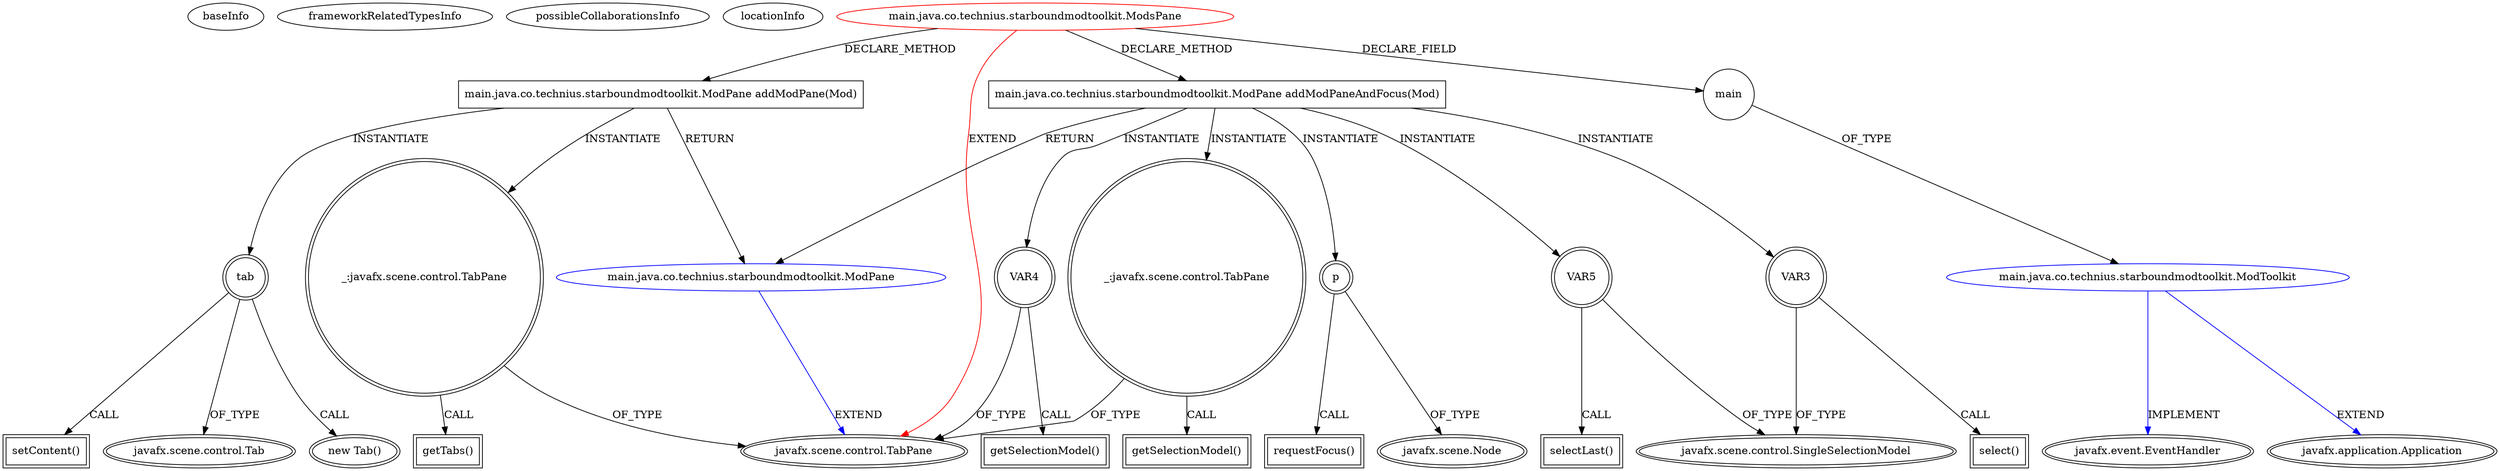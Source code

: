 digraph {
baseInfo[graphId=1418,category="extension_graph",isAnonymous=false,possibleRelation=true]
frameworkRelatedTypesInfo[0="javafx.scene.control.TabPane"]
possibleCollaborationsInfo[0="1418~CLIENT_METHOD_DECLARATION-RETURN_TYPE-CLIENT_METHOD_DECLARATION-RETURN_TYPE-~javafx.scene.control.TabPane ~javafx.scene.control.TabPane ~false~false",1="1418~FIELD_DECLARATION-~javafx.scene.control.TabPane ~javafx.application.Application javafx.event.EventHandler ~false~false"]
locationInfo[projectName="Technius-Starbound-Mod-Toolkit",filePath="/Technius-Starbound-Mod-Toolkit/Starbound-Mod-Toolkit-master/src/main/java/co/technius/starboundmodtoolkit/ModsPane.java",contextSignature="ModsPane",graphId="1418"]
0[label="main.java.co.technius.starboundmodtoolkit.ModsPane",vertexType="ROOT_CLIENT_CLASS_DECLARATION",isFrameworkType=false,color=red]
1[label="javafx.scene.control.TabPane",vertexType="FRAMEWORK_CLASS_TYPE",isFrameworkType=true,peripheries=2]
2[label="main",vertexType="FIELD_DECLARATION",isFrameworkType=false,shape=circle]
3[label="main.java.co.technius.starboundmodtoolkit.ModToolkit",vertexType="REFERENCE_CLIENT_CLASS_DECLARATION",isFrameworkType=false,color=blue]
4[label="javafx.application.Application",vertexType="FRAMEWORK_CLASS_TYPE",isFrameworkType=true,peripheries=2]
5[label="javafx.event.EventHandler",vertexType="FRAMEWORK_INTERFACE_TYPE",isFrameworkType=true,peripheries=2]
6[label="main.java.co.technius.starboundmodtoolkit.ModPane addModPane(Mod)",vertexType="CLIENT_METHOD_DECLARATION",isFrameworkType=false,shape=box]
7[label="main.java.co.technius.starboundmodtoolkit.ModPane",vertexType="REFERENCE_CLIENT_CLASS_DECLARATION",isFrameworkType=false,color=blue]
10[label="tab",vertexType="VARIABLE_EXPRESION",isFrameworkType=true,peripheries=2,shape=circle]
11[label="javafx.scene.control.Tab",vertexType="FRAMEWORK_CLASS_TYPE",isFrameworkType=true,peripheries=2]
9[label="new Tab()",vertexType="CONSTRUCTOR_CALL",isFrameworkType=true,peripheries=2]
13[label="setContent()",vertexType="INSIDE_CALL",isFrameworkType=true,peripheries=2,shape=box]
14[label="_:javafx.scene.control.TabPane",vertexType="VARIABLE_EXPRESION",isFrameworkType=true,peripheries=2,shape=circle]
15[label="getTabs()",vertexType="INSIDE_CALL",isFrameworkType=true,peripheries=2,shape=box]
17[label="main.java.co.technius.starboundmodtoolkit.ModPane addModPaneAndFocus(Mod)",vertexType="CLIENT_METHOD_DECLARATION",isFrameworkType=false,shape=box]
19[label="VAR3",vertexType="VARIABLE_EXPRESION",isFrameworkType=true,peripheries=2,shape=circle]
21[label="javafx.scene.control.SingleSelectionModel",vertexType="FRAMEWORK_CLASS_TYPE",isFrameworkType=true,peripheries=2]
20[label="select()",vertexType="INSIDE_CALL",isFrameworkType=true,peripheries=2,shape=box]
22[label="VAR4",vertexType="VARIABLE_EXPRESION",isFrameworkType=true,peripheries=2,shape=circle]
23[label="getSelectionModel()",vertexType="INSIDE_CALL",isFrameworkType=true,peripheries=2,shape=box]
25[label="VAR5",vertexType="VARIABLE_EXPRESION",isFrameworkType=true,peripheries=2,shape=circle]
26[label="selectLast()",vertexType="INSIDE_CALL",isFrameworkType=true,peripheries=2,shape=box]
28[label="_:javafx.scene.control.TabPane",vertexType="VARIABLE_EXPRESION",isFrameworkType=true,peripheries=2,shape=circle]
29[label="getSelectionModel()",vertexType="INSIDE_CALL",isFrameworkType=true,peripheries=2,shape=box]
31[label="p",vertexType="VARIABLE_EXPRESION",isFrameworkType=true,peripheries=2,shape=circle]
33[label="javafx.scene.Node",vertexType="FRAMEWORK_CLASS_TYPE",isFrameworkType=true,peripheries=2]
32[label="requestFocus()",vertexType="INSIDE_CALL",isFrameworkType=true,peripheries=2,shape=box]
0->1[label="EXTEND",color=red]
0->2[label="DECLARE_FIELD"]
3->4[label="EXTEND",color=blue]
3->5[label="IMPLEMENT",color=blue]
2->3[label="OF_TYPE"]
0->6[label="DECLARE_METHOD"]
7->1[label="EXTEND",color=blue]
6->7[label="RETURN"]
6->10[label="INSTANTIATE"]
10->11[label="OF_TYPE"]
10->9[label="CALL"]
10->13[label="CALL"]
6->14[label="INSTANTIATE"]
14->1[label="OF_TYPE"]
14->15[label="CALL"]
0->17[label="DECLARE_METHOD"]
17->7[label="RETURN"]
17->19[label="INSTANTIATE"]
19->21[label="OF_TYPE"]
19->20[label="CALL"]
17->22[label="INSTANTIATE"]
22->1[label="OF_TYPE"]
22->23[label="CALL"]
17->25[label="INSTANTIATE"]
25->21[label="OF_TYPE"]
25->26[label="CALL"]
17->28[label="INSTANTIATE"]
28->1[label="OF_TYPE"]
28->29[label="CALL"]
17->31[label="INSTANTIATE"]
31->33[label="OF_TYPE"]
31->32[label="CALL"]
}
